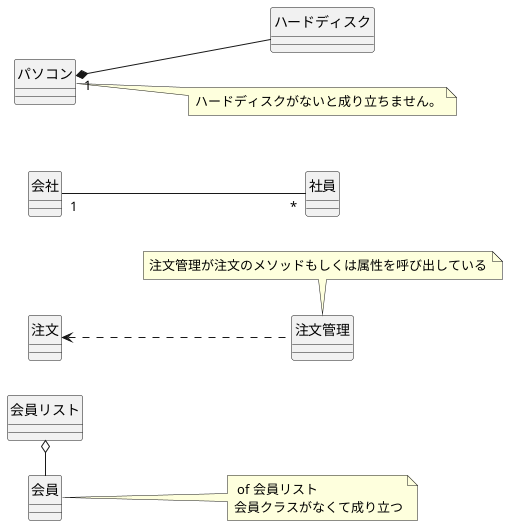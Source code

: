 @startuml 関連
left to right direction
skinparam classAttributeIconSize 0
class 会社{}
class 社員{}
' 会社 --> 社員:雇う >
会社 "1"--"*" 社員
会員リスト o- 会員
note right
 of 会員リスト
会員クラスがなくて成り立つ
end note

パソコン"1" *-- ハードディスク
note right of パソコン
ハードディスクがないと成り立ちません。
end note

注文 <.. 注文管理
note top of 注文管理
注文管理が注文のメソッドもしくは属性を呼び出している
end note

hide circle
@enduml